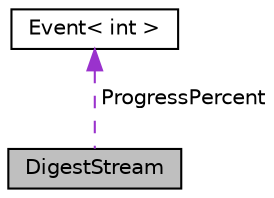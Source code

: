 digraph "DigestStream"
{
 // LATEX_PDF_SIZE
  edge [fontname="Helvetica",fontsize="10",labelfontname="Helvetica",labelfontsize="10"];
  node [fontname="Helvetica",fontsize="10",shape=record];
  Node1 [label="DigestStream",height=0.2,width=0.4,color="black", fillcolor="grey75", style="filled", fontcolor="black",tooltip="Digest stream helper class."];
  Node2 -> Node1 [dir="back",color="darkorchid3",fontsize="10",style="dashed",label=" ProgressPercent" ,fontname="Helvetica"];
  Node2 [label="Event\< int \>",height=0.2,width=0.4,color="black", fillcolor="white", style="filled",URL="$class_event.html",tooltip=" "];
}
